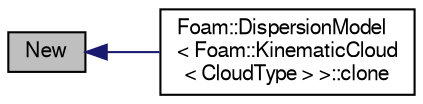 digraph "New"
{
  bgcolor="transparent";
  edge [fontname="FreeSans",fontsize="10",labelfontname="FreeSans",labelfontsize="10"];
  node [fontname="FreeSans",fontsize="10",shape=record];
  rankdir="LR";
  Node16 [label="New",height=0.2,width=0.4,color="black", fillcolor="grey75", style="filled", fontcolor="black"];
  Node16 -> Node17 [dir="back",color="midnightblue",fontsize="10",style="solid",fontname="FreeSans"];
  Node17 [label="Foam::DispersionModel\l\< Foam::KinematicCloud\l\< CloudType \> \>::clone",height=0.2,width=0.4,color="black",URL="$a23770.html#ac3cd071233d9959d05a709c3b6ed272c",tooltip="Construct and return a clone. "];
}

